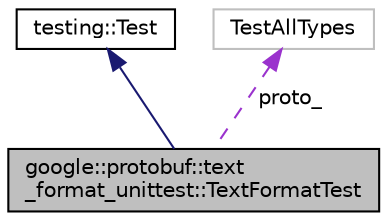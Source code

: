 digraph "google::protobuf::text_format_unittest::TextFormatTest"
{
 // LATEX_PDF_SIZE
  edge [fontname="Helvetica",fontsize="10",labelfontname="Helvetica",labelfontsize="10"];
  node [fontname="Helvetica",fontsize="10",shape=record];
  Node1 [label="google::protobuf::text\l_format_unittest::TextFormatTest",height=0.2,width=0.4,color="black", fillcolor="grey75", style="filled", fontcolor="black",tooltip=" "];
  Node2 -> Node1 [dir="back",color="midnightblue",fontsize="10",style="solid",fontname="Helvetica"];
  Node2 [label="testing::Test",height=0.2,width=0.4,color="black", fillcolor="white", style="filled",URL="$classtesting_1_1Test.html",tooltip=" "];
  Node3 -> Node1 [dir="back",color="darkorchid3",fontsize="10",style="dashed",label=" proto_" ,fontname="Helvetica"];
  Node3 [label="TestAllTypes",height=0.2,width=0.4,color="grey75", fillcolor="white", style="filled",tooltip=" "];
}
